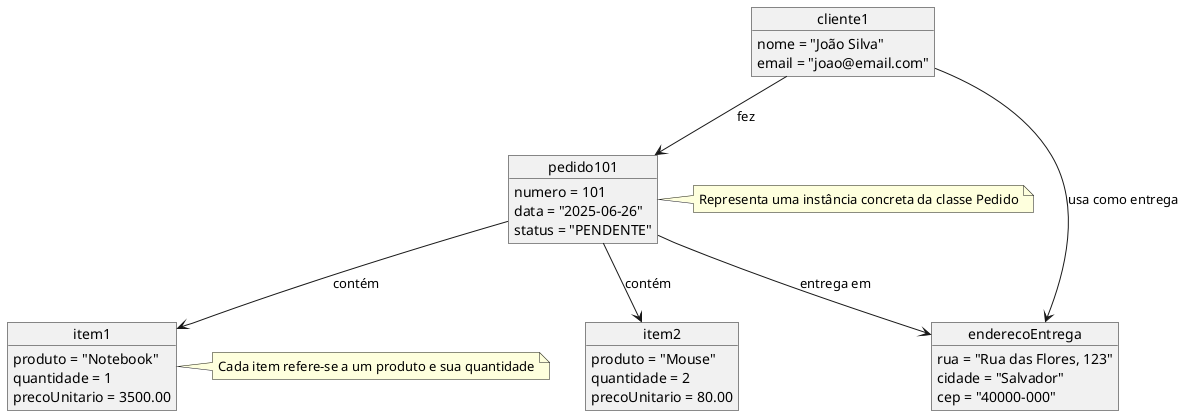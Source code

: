 @startuml
object cliente1 {
  nome = "João Silva"
  email = "joao@email.com"
}

object pedido101 {
  numero = 101
  data = "2025-06-26"
  status = "PENDENTE"
}

object item1 {
  produto = "Notebook"
  quantidade = 1
  precoUnitario = 3500.00
}

object item2 {
  produto = "Mouse"
  quantidade = 2
  precoUnitario = 80.00
}

object enderecoEntrega {
  rua = "Rua das Flores, 123"
  cidade = "Salvador"
  cep = "40000-000"
}

' Relacionamentos
cliente1 --> pedido101 : fez
pedido101 --> item1 : contém
pedido101 --> item2 : contém
cliente1 --> enderecoEntrega : usa como entrega
pedido101 --> enderecoEntrega : entrega em

' Notas explicativas
note right of pedido101
  Representa uma instância concreta da classe Pedido
end note

note right of item1
  Cada item refere-se a um produto e sua quantidade
end note
@enduml

